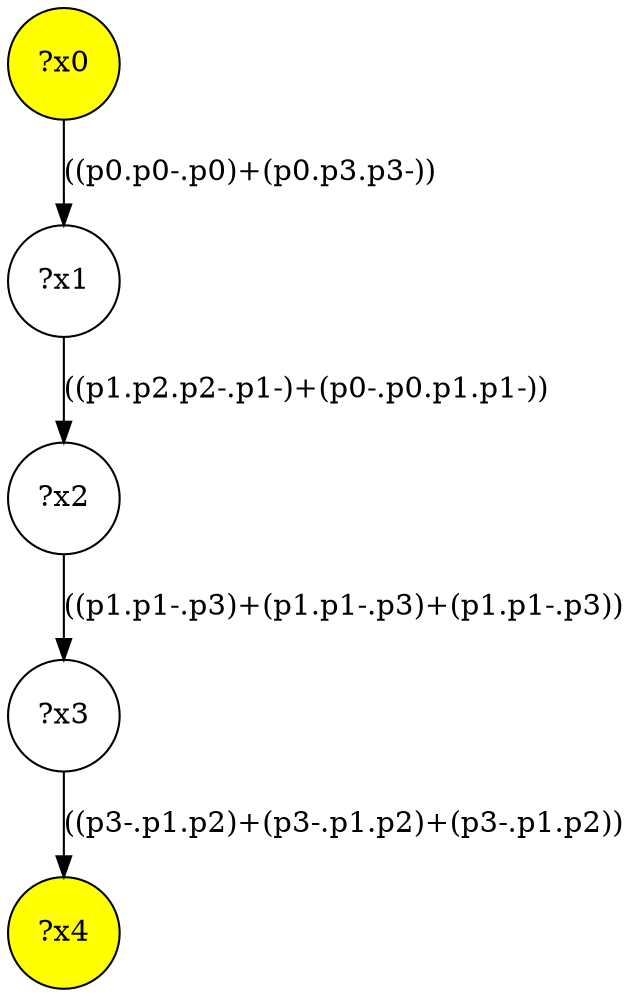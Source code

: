 digraph g {
	x0 [fillcolor="yellow", style="filled," shape=circle, label="?x0"];
	x4 [fillcolor="yellow", style="filled," shape=circle, label="?x4"];
	x1 [shape=circle, label="?x1"];
	x0 -> x1 [label="((p0.p0-.p0)+(p0.p3.p3-))"];
	x2 [shape=circle, label="?x2"];
	x1 -> x2 [label="((p1.p2.p2-.p1-)+(p0-.p0.p1.p1-))"];
	x3 [shape=circle, label="?x3"];
	x2 -> x3 [label="((p1.p1-.p3)+(p1.p1-.p3)+(p1.p1-.p3))"];
	x3 -> x4 [label="((p3-.p1.p2)+(p3-.p1.p2)+(p3-.p1.p2))"];
}
